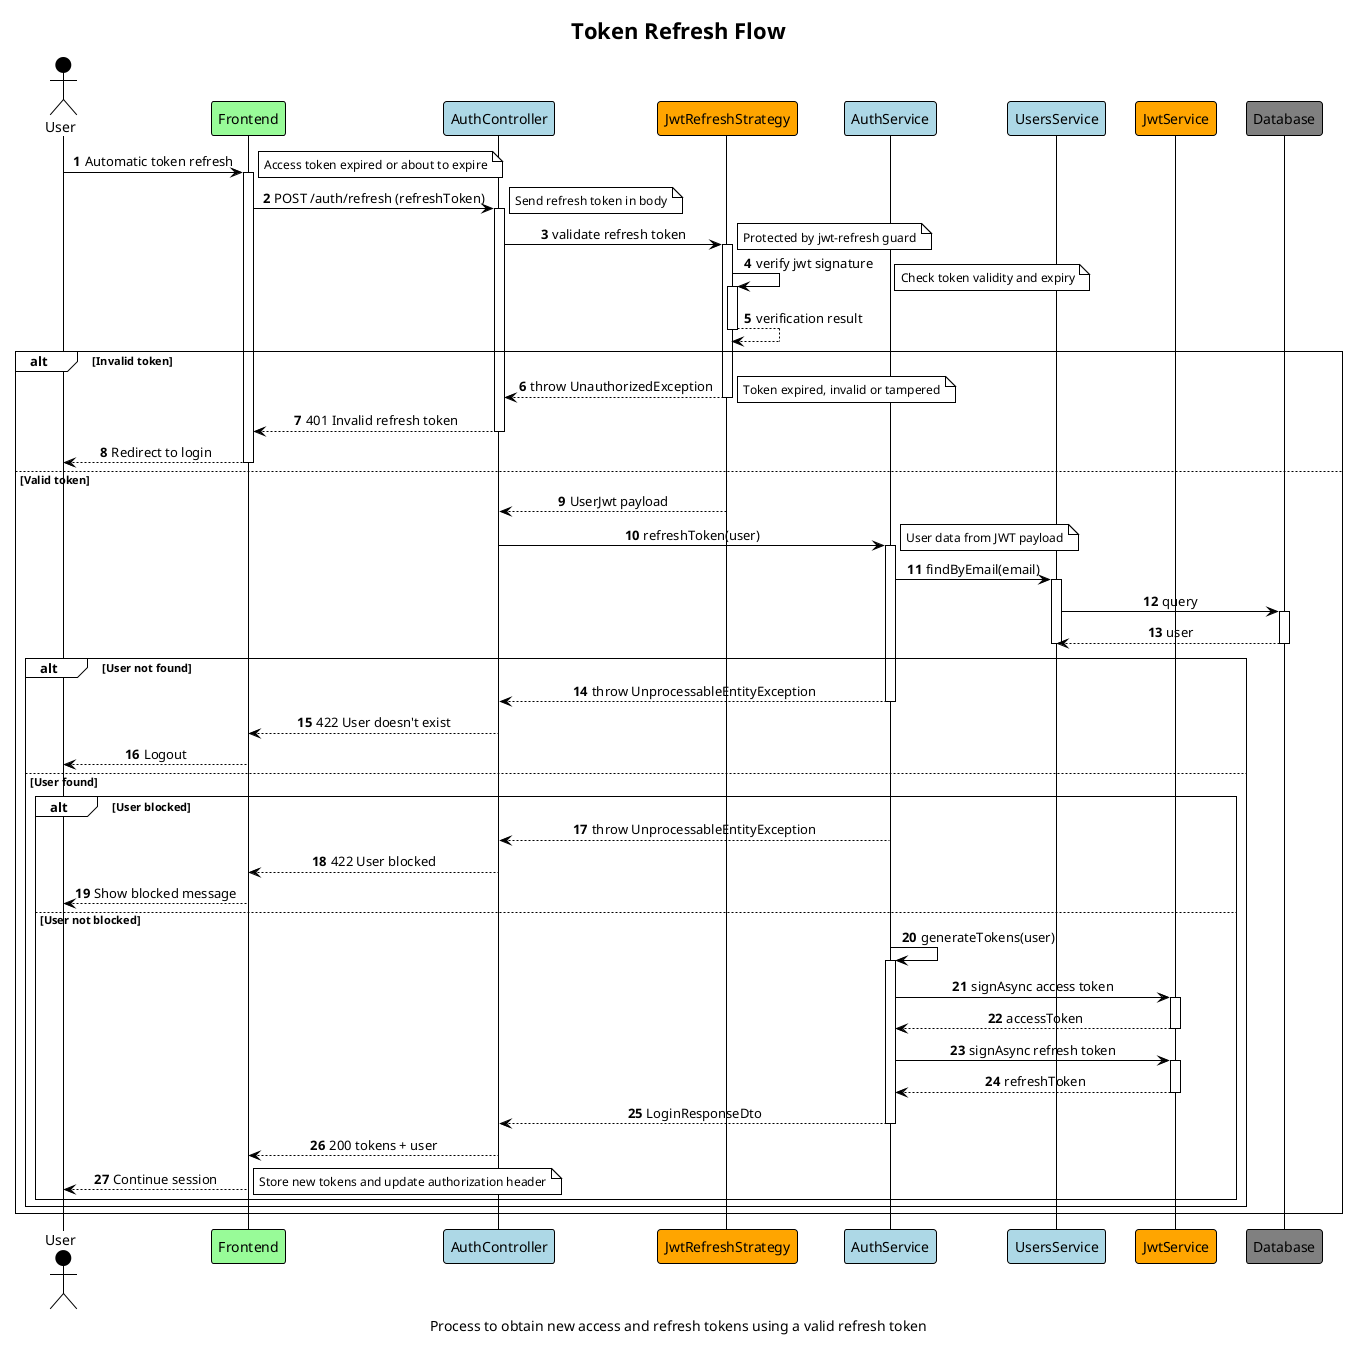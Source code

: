 @startuml Token Refresh Flow
!theme plain
skinparam sequenceMessageAlign center
skinparam maxMessageSize 250
skinparam noteFontSize 12
skinparam BoxPadding 10

autonumber

title Token Refresh Flow
caption Process to obtain new access and refresh tokens using a valid refresh token

actor User #Black
participant "Frontend" as FE #PaleGreen
participant "AuthController" as AC #LightBlue
participant "JwtRefreshStrategy" as JRS #Orange
participant "AuthService" as AS #LightBlue
participant "UsersService" as US #LightBlue
participant "JwtService" as JWT #Orange
participant "Database" as DB #Gray

User -> FE ++ : Automatic token refresh
note right: Access token expired or about to expire
FE -> AC ++ : POST /auth/refresh (refreshToken)
note right: Send refresh token in body

AC -> JRS ++ : validate refresh token
note right: Protected by jwt-refresh guard
JRS -> JRS ++ : verify jwt signature
note right: Check token validity and expiry
return verification result

alt Invalid token
    JRS --> AC -- : throw UnauthorizedException
    note right: Token expired, invalid or tampered
    AC --> FE -- : 401 Invalid refresh token
    FE --> User -- : Redirect to login
else Valid token
    JRS --> AC : UserJwt payload

    AC -> AS ++ : refreshToken(user)
    note right: User data from JWT payload

    AS -> US ++ : findByEmail(email)
    US -> DB ++ : query
    return user
    deactivate US

    alt User not found
        AS --> AC -- : throw UnprocessableEntityException
        AC --> FE -- : 422 User doesn't exist
        FE --> User -- : Logout
    else User found
        alt User blocked
            AS --> AC -- : throw UnprocessableEntityException
            AC --> FE -- : 422 User blocked
            FE --> User -- : Show blocked message
        else User not blocked
            AS -> AS ++ : generateTokens(user)

            AS -> JWT ++ : signAsync access token
            return accessToken

            AS -> JWT ++ : signAsync refresh token
            return refreshToken

            AS --> AC -- : LoginResponseDto
            AC --> FE -- : 200 tokens + user
            FE --> User -- : Continue session
            note right: Store new tokens and update authorization header
        end
    end
end

@enduml
